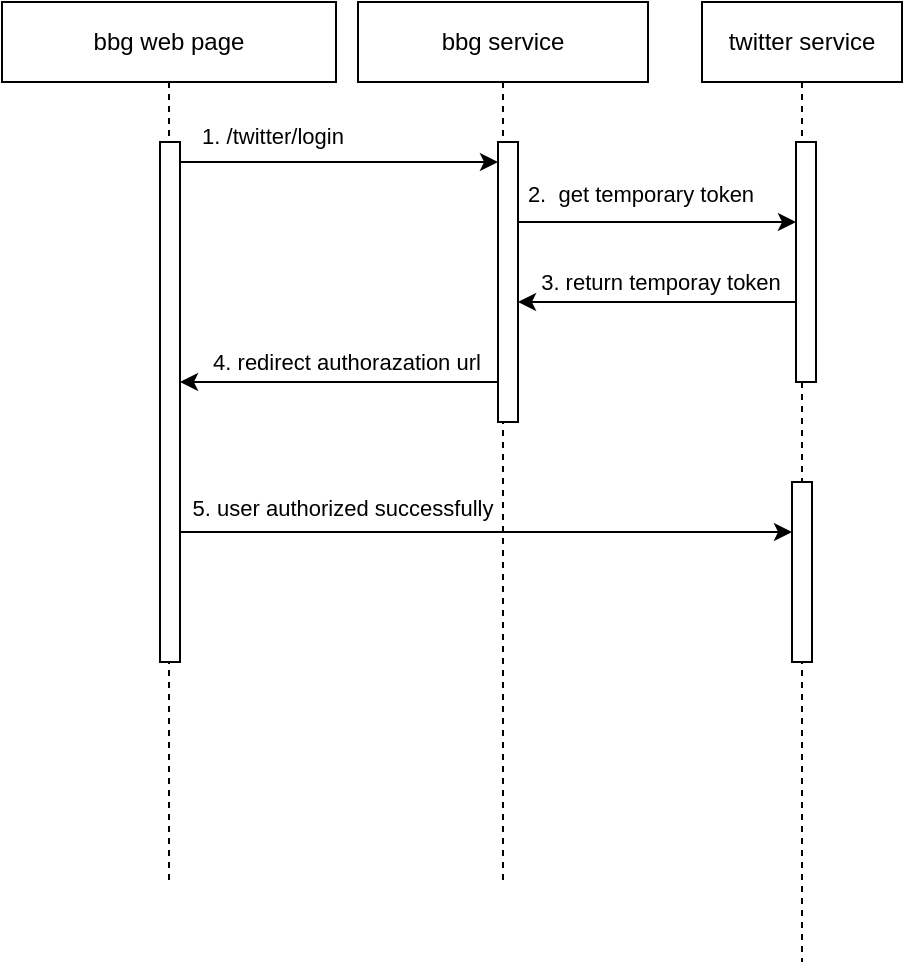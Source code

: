<mxfile version="23.1.7" type="github">
  <diagram name="Page-1" id="dblIZcmnAZxsvS4MiLfr">
    <mxGraphModel dx="737" dy="505" grid="1" gridSize="10" guides="1" tooltips="1" connect="1" arrows="1" fold="1" page="1" pageScale="1" pageWidth="827" pageHeight="1169" math="0" shadow="0">
      <root>
        <mxCell id="0" />
        <mxCell id="1" parent="0" />
        <mxCell id="ooKsg-0lqrD-CwfuvrMx-4" value="bbg web page" style="shape=umlLifeline;perimeter=lifelinePerimeter;whiteSpace=wrap;html=1;container=1;dropTarget=0;collapsible=0;recursiveResize=0;outlineConnect=0;portConstraint=eastwest;newEdgeStyle={&quot;curved&quot;:0,&quot;rounded&quot;:0};" vertex="1" parent="1">
          <mxGeometry x="70" y="170" width="167" height="440" as="geometry" />
        </mxCell>
        <mxCell id="ooKsg-0lqrD-CwfuvrMx-7" value="" style="html=1;points=[[0,0,0,0,5],[0,1,0,0,-5],[1,0,0,0,5],[1,1,0,0,-5]];perimeter=orthogonalPerimeter;outlineConnect=0;targetShapes=umlLifeline;portConstraint=eastwest;newEdgeStyle={&quot;curved&quot;:0,&quot;rounded&quot;:0};" vertex="1" parent="ooKsg-0lqrD-CwfuvrMx-4">
          <mxGeometry x="79" y="70" width="10" height="260" as="geometry" />
        </mxCell>
        <mxCell id="ooKsg-0lqrD-CwfuvrMx-5" value="bbg service" style="shape=umlLifeline;perimeter=lifelinePerimeter;whiteSpace=wrap;html=1;container=1;dropTarget=0;collapsible=0;recursiveResize=0;outlineConnect=0;portConstraint=eastwest;newEdgeStyle={&quot;curved&quot;:0,&quot;rounded&quot;:0};" vertex="1" parent="1">
          <mxGeometry x="248" y="170" width="145" height="440" as="geometry" />
        </mxCell>
        <mxCell id="ooKsg-0lqrD-CwfuvrMx-9" value="" style="html=1;points=[[0,0,0,0,5],[0,1,0,0,-5],[1,0,0,0,5],[1,1,0,0,-5]];perimeter=orthogonalPerimeter;outlineConnect=0;targetShapes=umlLifeline;portConstraint=eastwest;newEdgeStyle={&quot;curved&quot;:0,&quot;rounded&quot;:0};" vertex="1" parent="ooKsg-0lqrD-CwfuvrMx-5">
          <mxGeometry x="70" y="70" width="10" height="140" as="geometry" />
        </mxCell>
        <mxCell id="ooKsg-0lqrD-CwfuvrMx-6" value="twitter service" style="shape=umlLifeline;perimeter=lifelinePerimeter;whiteSpace=wrap;html=1;container=1;dropTarget=0;collapsible=0;recursiveResize=0;outlineConnect=0;portConstraint=eastwest;newEdgeStyle={&quot;curved&quot;:0,&quot;rounded&quot;:0};" vertex="1" parent="1">
          <mxGeometry x="420" y="170" width="100" height="480" as="geometry" />
        </mxCell>
        <mxCell id="ooKsg-0lqrD-CwfuvrMx-12" value="" style="html=1;points=[[0,0,0,0,5],[0,1,0,0,-5],[1,0,0,0,5],[1,1,0,0,-5]];perimeter=orthogonalPerimeter;outlineConnect=0;targetShapes=umlLifeline;portConstraint=eastwest;newEdgeStyle={&quot;curved&quot;:0,&quot;rounded&quot;:0};" vertex="1" parent="ooKsg-0lqrD-CwfuvrMx-6">
          <mxGeometry x="47" y="70" width="10" height="120" as="geometry" />
        </mxCell>
        <mxCell id="ooKsg-0lqrD-CwfuvrMx-19" value="" style="html=1;points=[[0,0,0,0,5],[0,1,0,0,-5],[1,0,0,0,5],[1,1,0,0,-5]];perimeter=orthogonalPerimeter;outlineConnect=0;targetShapes=umlLifeline;portConstraint=eastwest;newEdgeStyle={&quot;curved&quot;:0,&quot;rounded&quot;:0};" vertex="1" parent="ooKsg-0lqrD-CwfuvrMx-6">
          <mxGeometry x="45" y="240" width="10" height="90" as="geometry" />
        </mxCell>
        <mxCell id="ooKsg-0lqrD-CwfuvrMx-10" value="" style="edgeStyle=orthogonalEdgeStyle;rounded=0;orthogonalLoop=1;jettySize=auto;html=1;curved=0;" edge="1" parent="1" source="ooKsg-0lqrD-CwfuvrMx-7" target="ooKsg-0lqrD-CwfuvrMx-9">
          <mxGeometry relative="1" as="geometry">
            <Array as="points">
              <mxPoint x="210" y="250" />
              <mxPoint x="210" y="250" />
            </Array>
          </mxGeometry>
        </mxCell>
        <mxCell id="ooKsg-0lqrD-CwfuvrMx-11" value="1. /twitter/login" style="edgeLabel;html=1;align=center;verticalAlign=middle;resizable=0;points=[];" vertex="1" connectable="0" parent="ooKsg-0lqrD-CwfuvrMx-10">
          <mxGeometry x="-0.797" y="2" relative="1" as="geometry">
            <mxPoint x="30" y="-11" as="offset" />
          </mxGeometry>
        </mxCell>
        <mxCell id="ooKsg-0lqrD-CwfuvrMx-13" value="" style="edgeStyle=orthogonalEdgeStyle;rounded=0;orthogonalLoop=1;jettySize=auto;html=1;curved=0;" edge="1" parent="1" source="ooKsg-0lqrD-CwfuvrMx-9" target="ooKsg-0lqrD-CwfuvrMx-12">
          <mxGeometry relative="1" as="geometry">
            <Array as="points">
              <mxPoint x="430" y="280" />
              <mxPoint x="430" y="280" />
            </Array>
          </mxGeometry>
        </mxCell>
        <mxCell id="ooKsg-0lqrD-CwfuvrMx-14" value="2.&amp;nbsp; get temporary token" style="edgeLabel;html=1;align=center;verticalAlign=middle;resizable=0;points=[];" vertex="1" connectable="0" parent="ooKsg-0lqrD-CwfuvrMx-13">
          <mxGeometry x="-0.874" y="3" relative="1" as="geometry">
            <mxPoint x="52" y="-11" as="offset" />
          </mxGeometry>
        </mxCell>
        <mxCell id="ooKsg-0lqrD-CwfuvrMx-15" style="edgeStyle=orthogonalEdgeStyle;rounded=0;orthogonalLoop=1;jettySize=auto;html=1;curved=0;" edge="1" parent="1" source="ooKsg-0lqrD-CwfuvrMx-12" target="ooKsg-0lqrD-CwfuvrMx-9">
          <mxGeometry relative="1" as="geometry">
            <mxPoint x="320" y="320" as="targetPoint" />
            <Array as="points">
              <mxPoint x="370" y="320" />
              <mxPoint x="370" y="320" />
            </Array>
          </mxGeometry>
        </mxCell>
        <mxCell id="ooKsg-0lqrD-CwfuvrMx-16" value="3. return temporay token" style="edgeLabel;html=1;align=center;verticalAlign=middle;resizable=0;points=[];" vertex="1" connectable="0" parent="ooKsg-0lqrD-CwfuvrMx-15">
          <mxGeometry x="0.755" y="-3" relative="1" as="geometry">
            <mxPoint x="54" y="-7" as="offset" />
          </mxGeometry>
        </mxCell>
        <mxCell id="ooKsg-0lqrD-CwfuvrMx-17" style="edgeStyle=orthogonalEdgeStyle;rounded=0;orthogonalLoop=1;jettySize=auto;html=1;curved=0;" edge="1" parent="1" source="ooKsg-0lqrD-CwfuvrMx-9" target="ooKsg-0lqrD-CwfuvrMx-7">
          <mxGeometry relative="1" as="geometry">
            <mxPoint x="160" y="350" as="targetPoint" />
            <Array as="points">
              <mxPoint x="270" y="360" />
              <mxPoint x="270" y="360" />
            </Array>
          </mxGeometry>
        </mxCell>
        <mxCell id="ooKsg-0lqrD-CwfuvrMx-18" value="4. redirect authorazation url" style="edgeLabel;html=1;align=center;verticalAlign=middle;resizable=0;points=[];" vertex="1" connectable="0" parent="ooKsg-0lqrD-CwfuvrMx-17">
          <mxGeometry x="0.718" y="-3" relative="1" as="geometry">
            <mxPoint x="60" y="-7" as="offset" />
          </mxGeometry>
        </mxCell>
        <mxCell id="ooKsg-0lqrD-CwfuvrMx-20" value="" style="edgeStyle=orthogonalEdgeStyle;rounded=0;orthogonalLoop=1;jettySize=auto;html=1;curved=0;" edge="1" parent="1" source="ooKsg-0lqrD-CwfuvrMx-7" target="ooKsg-0lqrD-CwfuvrMx-19">
          <mxGeometry relative="1" as="geometry">
            <Array as="points">
              <mxPoint x="230" y="435" />
              <mxPoint x="230" y="435" />
            </Array>
          </mxGeometry>
        </mxCell>
        <mxCell id="ooKsg-0lqrD-CwfuvrMx-21" value="5. user authorized successfully" style="edgeLabel;html=1;align=center;verticalAlign=middle;resizable=0;points=[];" vertex="1" connectable="0" parent="ooKsg-0lqrD-CwfuvrMx-20">
          <mxGeometry x="-0.895" relative="1" as="geometry">
            <mxPoint x="65" y="-12" as="offset" />
          </mxGeometry>
        </mxCell>
      </root>
    </mxGraphModel>
  </diagram>
</mxfile>
